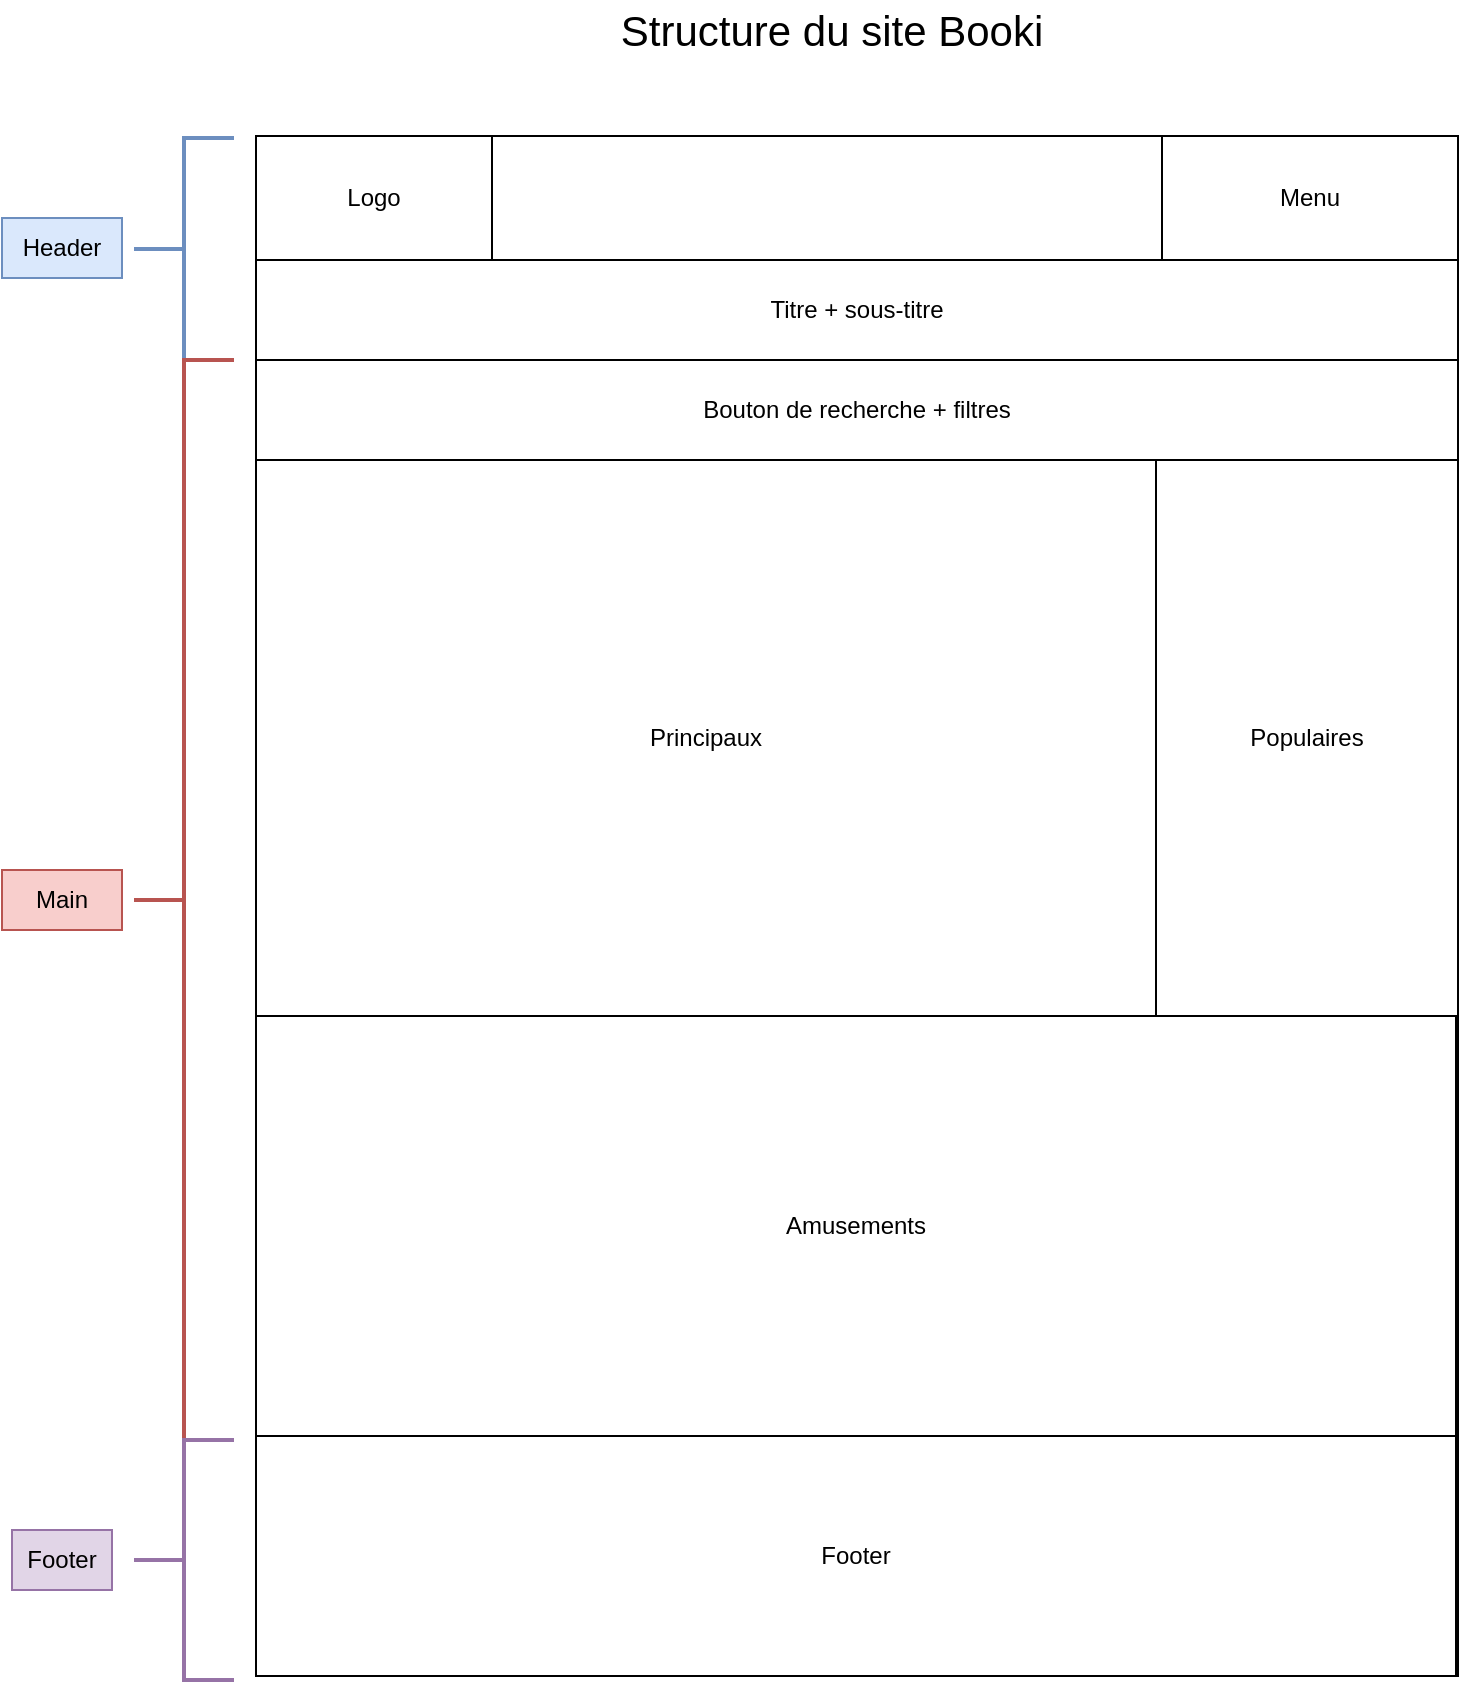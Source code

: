 <mxfile version="19.0.3" type="device"><diagram id="E3zgFFy3S9BtEZmEy_5F" name="Page-1"><mxGraphModel dx="782" dy="539" grid="1" gridSize="10" guides="1" tooltips="1" connect="1" arrows="1" fold="1" page="1" pageScale="1" pageWidth="850" pageHeight="1100" math="0" shadow="0"><root><mxCell id="0"/><mxCell id="1" parent="0"/><mxCell id="jTFOESO6zMVffK1zhoiS-1" value="" style="swimlane;startSize=0;" parent="1" vertex="1"><mxGeometry x="157" y="108" width="601" height="770" as="geometry"/></mxCell><mxCell id="jTFOESO6zMVffK1zhoiS-3" value="Footer" style="rounded=0;whiteSpace=wrap;html=1;" parent="jTFOESO6zMVffK1zhoiS-1" vertex="1"><mxGeometry y="650" width="600" height="120" as="geometry"/></mxCell><mxCell id="jTFOESO6zMVffK1zhoiS-7" value="Main" style="text;html=1;strokeColor=none;fillColor=none;align=center;verticalAlign=middle;whiteSpace=wrap;rounded=0;" parent="jTFOESO6zMVffK1zhoiS-1" vertex="1"><mxGeometry x="277" y="372" width="60" height="30" as="geometry"/></mxCell><mxCell id="jTFOESO6zMVffK1zhoiS-9" value="Bouton de recherche + filtres" style="rounded=0;whiteSpace=wrap;html=1;" parent="jTFOESO6zMVffK1zhoiS-1" vertex="1"><mxGeometry y="112" width="601" height="50" as="geometry"/></mxCell><mxCell id="jTFOESO6zMVffK1zhoiS-10" value="Principaux" style="rounded=0;whiteSpace=wrap;html=1;" parent="jTFOESO6zMVffK1zhoiS-1" vertex="1"><mxGeometry y="162" width="450" height="278" as="geometry"/></mxCell><mxCell id="jTFOESO6zMVffK1zhoiS-11" value="Populaires" style="rounded=0;whiteSpace=wrap;html=1;" parent="jTFOESO6zMVffK1zhoiS-1" vertex="1"><mxGeometry x="450" y="162" width="151" height="278" as="geometry"/></mxCell><mxCell id="jTFOESO6zMVffK1zhoiS-12" value="Amusements" style="rounded=0;whiteSpace=wrap;html=1;" parent="jTFOESO6zMVffK1zhoiS-1" vertex="1"><mxGeometry y="440" width="600" height="210" as="geometry"/></mxCell><mxCell id="jTFOESO6zMVffK1zhoiS-2" value="" style="rounded=0;whiteSpace=wrap;html=1;" parent="1" vertex="1"><mxGeometry x="158" y="108" width="600" height="112" as="geometry"/></mxCell><mxCell id="jTFOESO6zMVffK1zhoiS-4" value="Logo" style="rounded=0;whiteSpace=wrap;html=1;" parent="1" vertex="1"><mxGeometry x="157" y="108" width="118" height="62" as="geometry"/></mxCell><mxCell id="jTFOESO6zMVffK1zhoiS-5" value="Menu" style="rounded=0;whiteSpace=wrap;html=1;" parent="1" vertex="1"><mxGeometry x="610" y="108" width="148" height="62" as="geometry"/></mxCell><mxCell id="jTFOESO6zMVffK1zhoiS-6" value="Titre + sous-titre" style="rounded=0;whiteSpace=wrap;html=1;" parent="1" vertex="1"><mxGeometry x="157" y="170" width="601" height="50" as="geometry"/></mxCell><mxCell id="jTFOESO6zMVffK1zhoiS-13" value="" style="strokeWidth=2;html=1;shape=mxgraph.flowchart.annotation_2;align=left;labelPosition=right;pointerEvents=1;fillColor=#dae8fc;strokeColor=#6c8ebf;" parent="1" vertex="1"><mxGeometry x="96" y="109" width="50" height="111" as="geometry"/></mxCell><mxCell id="jTFOESO6zMVffK1zhoiS-14" value="Header" style="text;html=1;strokeColor=#6c8ebf;fillColor=#dae8fc;align=center;verticalAlign=middle;whiteSpace=wrap;rounded=0;" parent="1" vertex="1"><mxGeometry x="30" y="149" width="60" height="30" as="geometry"/></mxCell><mxCell id="jTFOESO6zMVffK1zhoiS-15" value="Main" style="text;html=1;strokeColor=#b85450;fillColor=#f8cecc;align=center;verticalAlign=middle;whiteSpace=wrap;rounded=0;" parent="1" vertex="1"><mxGeometry x="30" y="475" width="60" height="30" as="geometry"/></mxCell><mxCell id="jTFOESO6zMVffK1zhoiS-16" value="" style="strokeWidth=2;html=1;shape=mxgraph.flowchart.annotation_2;align=left;labelPosition=right;pointerEvents=1;fillColor=#f8cecc;strokeColor=#b85450;" parent="1" vertex="1"><mxGeometry x="96" y="220" width="50" height="540" as="geometry"/></mxCell><mxCell id="jTFOESO6zMVffK1zhoiS-17" value="" style="strokeWidth=2;html=1;shape=mxgraph.flowchart.annotation_2;align=left;labelPosition=right;pointerEvents=1;fillColor=#e1d5e7;strokeColor=#9673a6;" parent="1" vertex="1"><mxGeometry x="96" y="760" width="50" height="120" as="geometry"/></mxCell><mxCell id="jTFOESO6zMVffK1zhoiS-18" value="Footer" style="text;html=1;strokeColor=#9673a6;fillColor=#e1d5e7;align=center;verticalAlign=middle;whiteSpace=wrap;rounded=0;" parent="1" vertex="1"><mxGeometry x="35" y="805" width="50" height="30" as="geometry"/></mxCell><mxCell id="jTFOESO6zMVffK1zhoiS-19" value="Structure du site Booki" style="text;html=1;strokeColor=none;fillColor=none;align=center;verticalAlign=middle;whiteSpace=wrap;rounded=0;fontSize=21;" parent="1" vertex="1"><mxGeometry x="310.75" y="40" width="267.5" height="30" as="geometry"/></mxCell></root></mxGraphModel></diagram></mxfile>